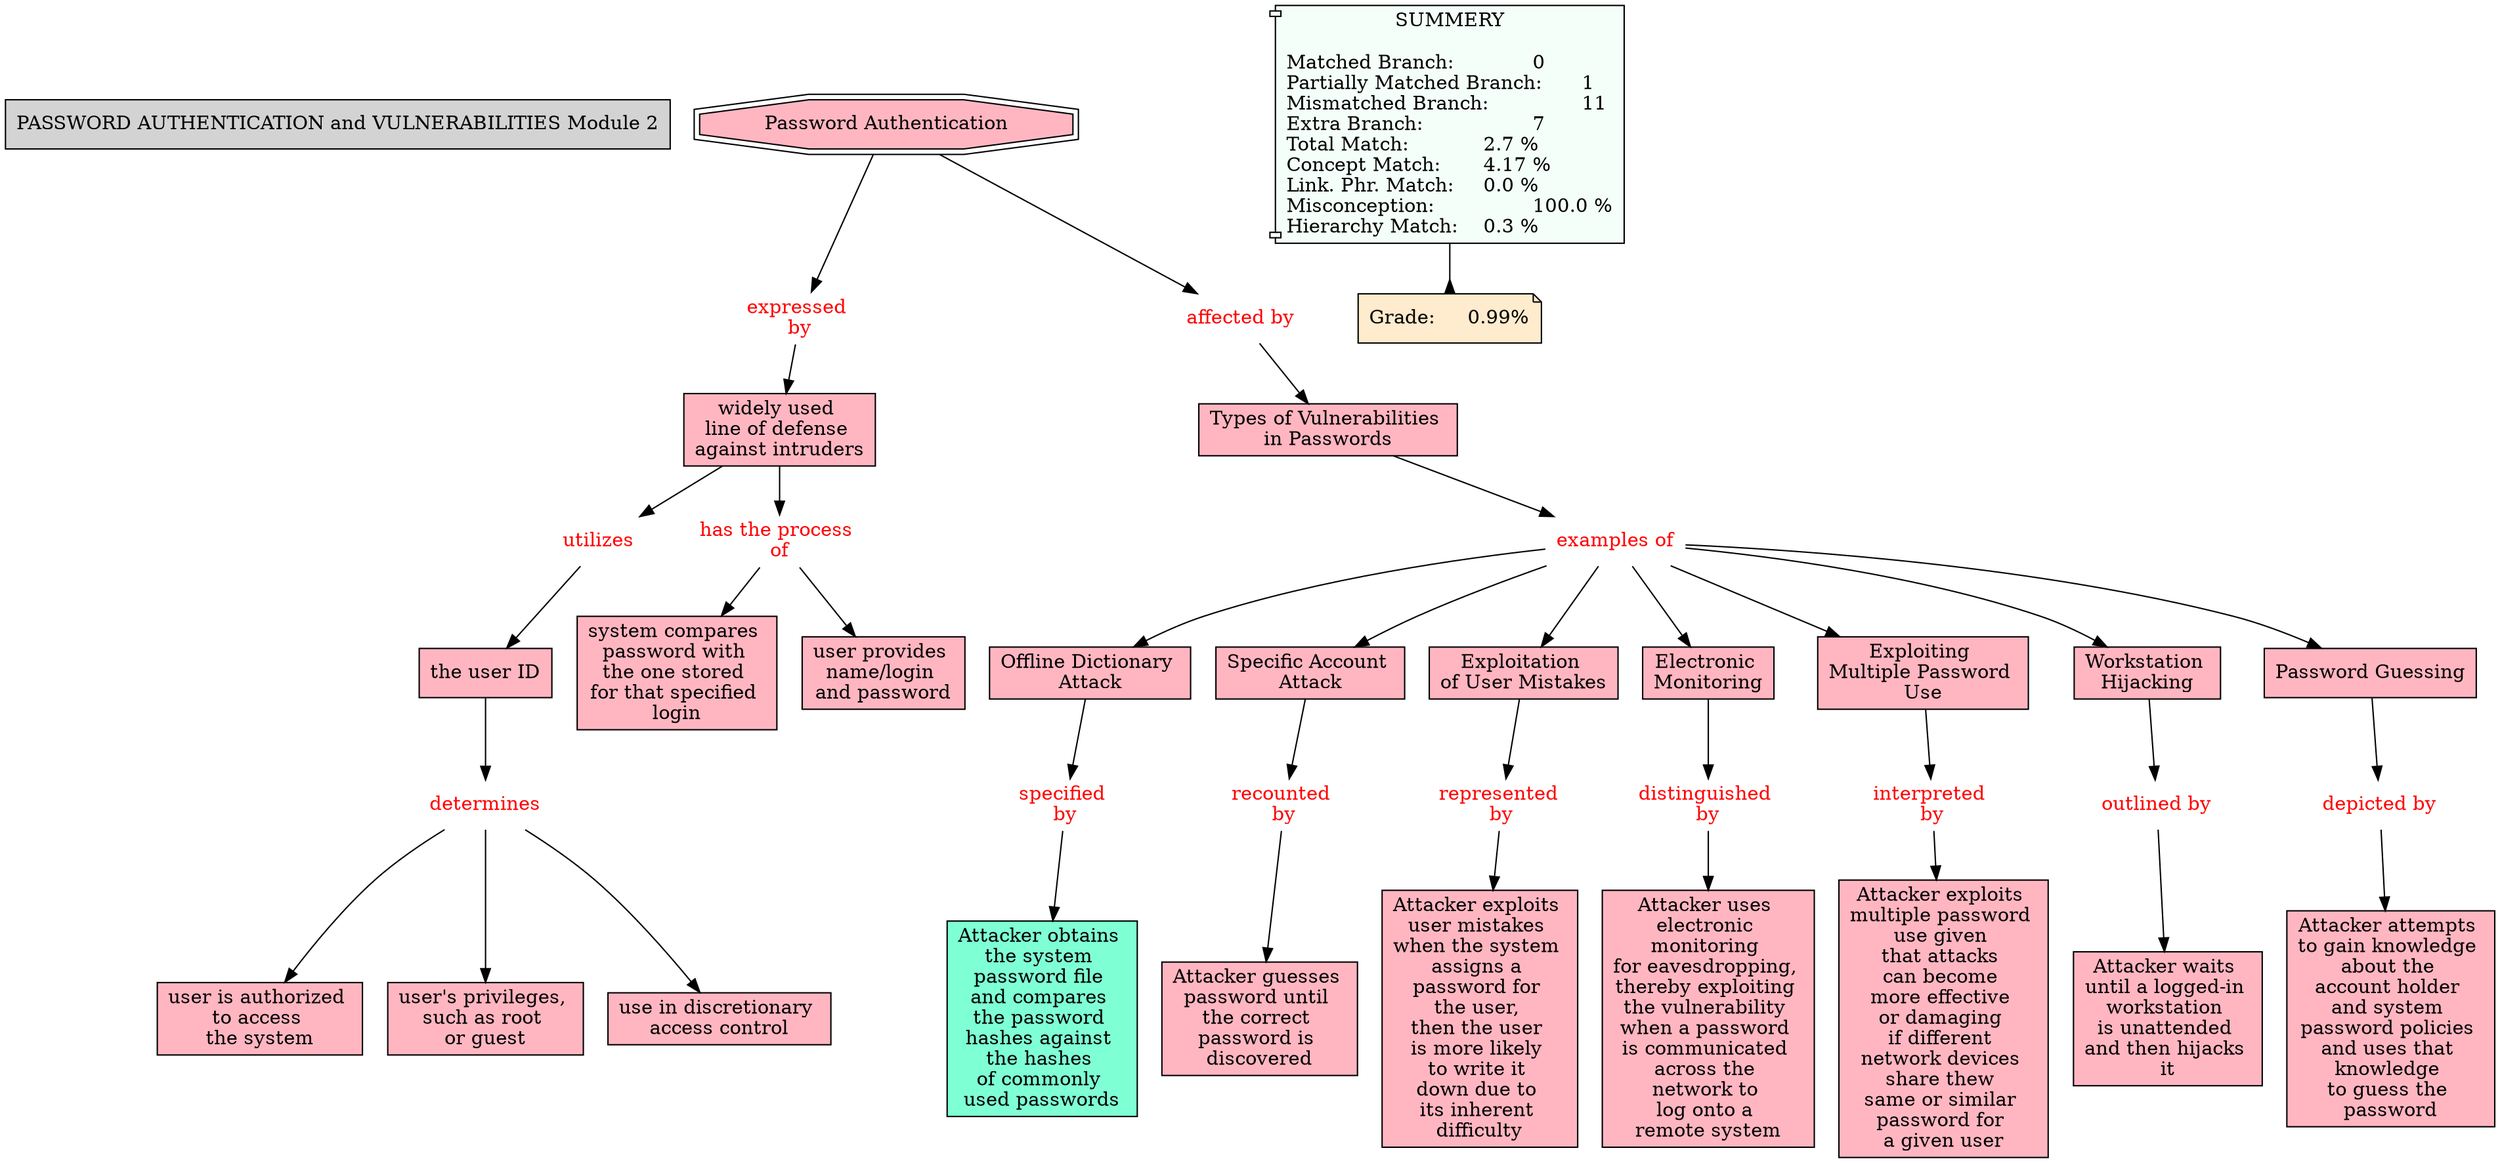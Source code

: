 // The Round Table
digraph {
	"1S40C7QTP-NXMZ7P-1G74" [label="PASSWORD AUTHENTICATION and VULNERABILITIES Module 2" Gsplines=true shape=rect style=filled]
	"1S40C8MSJ-6RVNXQ-1G8M" [label="Offline Dictionary 
Attack" Gsplines=true fillcolor="#FFB6C1" shape=rect style=filled]
	"1S40CKT3M-105MV5C-1GQS" [label="specified 
by" Gsplines=true fontcolor=red shape=none]
	"1S40C8MSJ-6RVNXQ-1G8M" -> "1S40CKT3M-105MV5C-1GQS" [constraint=true]
	"1S40C8XC2-5FGFSY-1G8V" [label="Specific Account 
Attack" Gsplines=true fillcolor="#FFB6C1" shape=rect style=filled]
	"1S40CVDG1-1Y5CNL5-1H92" [label="recounted 
by" Gsplines=true fontcolor=red shape=none]
	"1S40C8XC2-5FGFSY-1G8V" -> "1S40CVDG1-1Y5CNL5-1H92" [constraint=true]
	"1S40CVHC2-1L66XZB-1H9C" [label="depicted by
" Gsplines=true fontcolor=red shape=none]
	"1S40CL9YF-ZLFRRL-1GSD" [label="Attacker attempts 
to gain knowledge 
about the 
account holder 
and system 
password policies 
and uses that 
knowledge 
to guess the 
password" Gsplines=true fillcolor="#FFB6C1" shape=rect style=filled]
	"1S40CVHC2-1L66XZB-1H9C" -> "1S40CL9YF-ZLFRRL-1GSD" [constraint=true]
	"1S40CVT2R-1XNK9NQ-1HB7" [label="interpreted 
by" Gsplines=true fontcolor=red shape=none]
	"1S40CM3KS-MLXQL9-1GW0" [label="Attacker exploits 
multiple password 
use given 
that attacks 
can become 
more effective 
or damaging 
if different 
network devices 
share thew 
same or similar 
password for 
a given user
" Gsplines=true fillcolor="#FFB6C1" shape=rect style=filled]
	"1S40CVT2R-1XNK9NQ-1HB7" -> "1S40CM3KS-MLXQL9-1GW0" [constraint=true]
	"1S40J1TX8-2293WWY-1NCW" [label="widely used 
line of defense 
against intruders
" Gsplines=true fillcolor="#FFB6C1" shape=rect style=filled]
	"1S40J5V54-150BGVR-1NNG" [label="utilizes " Gsplines=true fontcolor=red shape=none]
	"1S40J1TX8-2293WWY-1NCW" -> "1S40J5V54-150BGVR-1NNG" [constraint=true]
	"1S40HZGGD-1MYXF7V-1N5M" [label="Password Authentication
" Gsplines=true fillcolor="#FFB6C1" shape=doubleoctagon style=filled]
	"1S40J1TX9-2D8FYB3-1NCZ" [label="expressed 
by" Gsplines=true fontcolor=red shape=none]
	"1S40HZGGD-1MYXF7V-1N5M" -> "1S40J1TX9-2D8FYB3-1NCZ" [constraint=true]
	"1S40J1TX9-2D8FYB3-1NCZ" [label="expressed 
by" Gsplines=true fontcolor=red shape=none]
	"1S40J1TX8-2293WWY-1NCW" [label="widely used 
line of defense 
against intruders
" Gsplines=true fillcolor="#FFB6C1" shape=rect style=filled]
	"1S40J1TX9-2D8FYB3-1NCZ" -> "1S40J1TX8-2293WWY-1NCW" [constraint=true]
	"1S40CF3T4-1VWQTJ8-1GGV" [label="Exploitation 
of User Mistakes
" Gsplines=true fillcolor="#FFB6C1" shape=rect style=filled]
	"1S40CVPR8-RSBZG7-1H9Y" [label="represented 
by" Gsplines=true fontcolor=red shape=none]
	"1S40CF3T4-1VWQTJ8-1GGV" -> "1S40CVPR8-RSBZG7-1H9Y" [constraint=true]
	"1S40CVXJM-2B9JKVQ-1HBJ" [label="distinguished 
by" Gsplines=true fontcolor=red shape=none]
	"1S40CMGJC-292T18W-1GWV" [label="Attacker uses 
electronic 
monitoring 
for eavesdropping, 
thereby exploiting 
the vulnerability 
when a password 
is communicated 
across the 
network to 
log onto a 
remote system
" Gsplines=true fillcolor="#FFB6C1" shape=rect style=filled]
	"1S40CVXJM-2B9JKVQ-1HBJ" -> "1S40CMGJC-292T18W-1GWV" [constraint=true]
	"1S40CF6LM-XJ25HF-1GH3" [label="Electronic 
Monitoring" Gsplines=true fillcolor="#FFB6C1" shape=rect style=filled]
	"1S40CVXJM-2B9JKVQ-1HBJ" [label="distinguished 
by" Gsplines=true fontcolor=red shape=none]
	"1S40CF6LM-XJ25HF-1GH3" -> "1S40CVXJM-2B9JKVQ-1HBJ" [constraint=true]
	"1S40CF54Z-1111W7P-1GGZ" [label="Exploiting 
Multiple Password 
Use" Gsplines=true fillcolor="#FFB6C1" shape=rect style=filled]
	"1S40CVT2R-1XNK9NQ-1HB7" [label="interpreted 
by" Gsplines=true fontcolor=red shape=none]
	"1S40CF54Z-1111W7P-1GGZ" -> "1S40CVT2R-1XNK9NQ-1HB7" [constraint=true]
	"1S40J39SQ-1RQ4894-1NGN" [label="has the process 
of" Gsplines=true fontcolor=red shape=none]
	"1S40J48FY-1BBJQLP-1NJS" [label="system compares 
password with 
the one stored 
for that specified 
login" Gsplines=true fillcolor="#FFB6C1" shape=rect style=filled]
	"1S40J39SQ-1RQ4894-1NGN" -> "1S40J48FY-1BBJQLP-1NJS" [constraint=true]
	"1S40CBQQP-YHF58Z-1GD0" [label="Workstation 
Hijacking" Gsplines=true fillcolor="#FFB6C1" shape=rect style=filled]
	"1S40CVKS5-22G9C6X-1H9N" [label="outlined by
" Gsplines=true fontcolor=red shape=none]
	"1S40CBQQP-YHF58Z-1GD0" -> "1S40CVKS5-22G9C6X-1H9N" [constraint=true]
	"1S40CH4SC-18STR21-1GLL" [label="examples of
" Gsplines=true fontcolor=red shape=none]
	"1S40CF54Z-1111W7P-1GGZ" [label="Exploiting 
Multiple Password 
Use" Gsplines=true fillcolor="#FFB6C1" shape=rect style=filled]
	"1S40CH4SC-18STR21-1GLL" -> "1S40CF54Z-1111W7P-1GGZ" [constraint=true]
	"1S40CH4SC-18STR21-1GLL" [label="examples of
" Gsplines=true fontcolor=red shape=none]
	"1S40CF6LM-XJ25HF-1GH3" [label="Electronic 
Monitoring" Gsplines=true fillcolor="#FFB6C1" shape=rect style=filled]
	"1S40CH4SC-18STR21-1GLL" -> "1S40CF6LM-XJ25HF-1GH3" [constraint=true]
	"1S40J0YBT-VNDNBM-1NBJ" [label="affected by
" Gsplines=true fontcolor=red shape=none]
	"1S40CCMDQ-R1L4ZW-1GF2" [label="Types of Vulnerabilities 
in Passwords
" Gsplines=true fillcolor="#FFB6C1" shape=rect style=filled]
	"1S40J0YBT-VNDNBM-1NBJ" -> "1S40CCMDQ-R1L4ZW-1GF2" [constraint=true]
	"1S40J1TX8-2293WWY-1NCW" [label="widely used 
line of defense 
against intruders
" Gsplines=true fillcolor="#FFB6C1" shape=rect style=filled]
	"1S40J39SQ-1RQ4894-1NGN" [label="has the process 
of" Gsplines=true fontcolor=red shape=none]
	"1S40J1TX8-2293WWY-1NCW" -> "1S40J39SQ-1RQ4894-1NGN" [constraint=true]
	"1S40CH4SC-18STR21-1GLL" [label="examples of
" Gsplines=true fontcolor=red shape=none]
	"1S40C8XC2-5FGFSY-1G8V" [label="Specific Account 
Attack" Gsplines=true fillcolor="#FFB6C1" shape=rect style=filled]
	"1S40CH4SC-18STR21-1GLL" -> "1S40C8XC2-5FGFSY-1G8V" [constraint=true]
	"1S40CH4SC-18STR21-1GLL" [label="examples of
" Gsplines=true fontcolor=red shape=none]
	"1S40CB9HM-MFH9V7-1GC9" [label="Password Guessing
" Gsplines=true fillcolor="#FFB6C1" shape=rect style=filled]
	"1S40CH4SC-18STR21-1GLL" -> "1S40CB9HM-MFH9V7-1GC9" [constraint=true]
	"1S40J5V54-150BGVR-1NNG" [label="utilizes " Gsplines=true fontcolor=red shape=none]
	"1S40J5V53-36YWB4-1NNC" [label="the user ID
" Gsplines=true fillcolor="#FFB6C1" shape=rect style=filled]
	"1S40J5V54-150BGVR-1NNG" -> "1S40J5V53-36YWB4-1NNC" [constraint=true]
	"1S40CB9HM-MFH9V7-1GC9" [label="Password Guessing
" Gsplines=true fillcolor="#FFB6C1" shape=rect style=filled]
	"1S40CVHC2-1L66XZB-1H9C" [label="depicted by
" Gsplines=true fontcolor=red shape=none]
	"1S40CB9HM-MFH9V7-1GC9" -> "1S40CVHC2-1L66XZB-1H9C" [constraint=true]
	"1S40J39SQ-1RQ4894-1NGN" [label="has the process 
of" Gsplines=true fontcolor=red shape=none]
	"1S40J39SQ-27DKVFM-1NGK" [label="user provides 
name/login 
and password
" Gsplines=true fillcolor="#FFB6C1" shape=rect style=filled]
	"1S40J39SQ-1RQ4894-1NGN" -> "1S40J39SQ-27DKVFM-1NGK" [constraint=true]
	"1S40CVDG1-1Y5CNL5-1H92" [label="recounted 
by" Gsplines=true fontcolor=red shape=none]
	"1S40CKYSW-2182QW9-1GRH" [label="Attacker guesses 
password until 
the correct 
password is 
discovered" Gsplines=true fillcolor="#FFB6C1" shape=rect style=filled]
	"1S40CVDG1-1Y5CNL5-1H92" -> "1S40CKYSW-2182QW9-1GRH" [constraint=true]
	"1S40J6YQM-1CFHK8Q-1NQ6" [label=determines Gsplines=true fontcolor=red shape=none]
	"1S40J6YQL-1RP57J1-1NQ3" [label="user is authorized 
to access 
the system
" Gsplines=true fillcolor="#FFB6C1" shape=rect style=filled]
	"1S40J6YQM-1CFHK8Q-1NQ6" -> "1S40J6YQL-1RP57J1-1NQ3" [constraint=true]
	"1S40CCMDQ-R1L4ZW-1GF2" [label="Types of Vulnerabilities 
in Passwords
" Gsplines=true fillcolor="#FFB6C1" shape=rect style=filled]
	"1S40CH4SC-18STR21-1GLL" [label="examples of
" Gsplines=true fontcolor=red shape=none]
	"1S40CCMDQ-R1L4ZW-1GF2" -> "1S40CH4SC-18STR21-1GLL" [constraint=true]
	"1S40CVKS5-22G9C6X-1H9N" [label="outlined by
" Gsplines=true fontcolor=red shape=none]
	"1S40CLP62-1FTD6N6-1GTB" [label="Attacker waits 
until a logged-in 
workstation 
is unattended 
and then hijacks 
it" Gsplines=true fillcolor="#FFB6C1" shape=rect style=filled]
	"1S40CVKS5-22G9C6X-1H9N" -> "1S40CLP62-1FTD6N6-1GTB" [constraint=true]
	"1S40J5V53-36YWB4-1NNC" [label="the user ID
" Gsplines=true fillcolor="#FFB6C1" shape=rect style=filled]
	"1S40J6YQM-1CFHK8Q-1NQ6" [label=determines Gsplines=true fontcolor=red shape=none]
	"1S40J5V53-36YWB4-1NNC" -> "1S40J6YQM-1CFHK8Q-1NQ6" [constraint=true]
	"1S40CH4SC-18STR21-1GLL" [label="examples of
" Gsplines=true fontcolor=red shape=none]
	"1S40CF3T4-1VWQTJ8-1GGV" [label="Exploitation 
of User Mistakes
" Gsplines=true fillcolor="#FFB6C1" shape=rect style=filled]
	"1S40CH4SC-18STR21-1GLL" -> "1S40CF3T4-1VWQTJ8-1GGV" [constraint=true]
	"1S40HZGGD-1MYXF7V-1N5M" [label="Password Authentication
" Gsplines=true fillcolor="#FFB6C1" shape=doubleoctagon style=filled]
	"1S40J0YBT-VNDNBM-1NBJ" [label="affected by
" Gsplines=true fontcolor=red shape=none]
	"1S40HZGGD-1MYXF7V-1N5M" -> "1S40J0YBT-VNDNBM-1NBJ" [constraint=true]
	"1S40CH4SC-18STR21-1GLL" [label="examples of
" Gsplines=true fontcolor=red shape=none]
	"1S40CBQQP-YHF58Z-1GD0" [label="Workstation 
Hijacking" Gsplines=true fillcolor="#FFB6C1" shape=rect style=filled]
	"1S40CH4SC-18STR21-1GLL" -> "1S40CBQQP-YHF58Z-1GD0" [constraint=true]
	"1S40CH4SC-18STR21-1GLL" [label="examples of
" Gsplines=true fontcolor=red shape=none]
	"1S40C8MSJ-6RVNXQ-1G8M" [label="Offline Dictionary 
Attack" Gsplines=true fillcolor="#FFB6C1" shape=rect style=filled]
	"1S40CH4SC-18STR21-1GLL" -> "1S40C8MSJ-6RVNXQ-1G8M" [constraint=true]
	"1S40CKT3M-105MV5C-1GQS" [label="specified 
by" Gsplines=true fontcolor=red shape=none]
	"1S40CKT3L-193GWQ9-1GQP" [label="Attacker obtains 
the system 
password file 
and compares 
the password 
hashes against 
the hashes 
of commonly 
used passwords
" Gsplines=true fillcolor=aquamarine shape=rect style=filled]
	"1S40CKT3M-105MV5C-1GQS" -> "1S40CKT3L-193GWQ9-1GQP" [constraint=true]
	"1S40CVPR8-RSBZG7-1H9Y" [label="represented 
by" Gsplines=true fontcolor=red shape=none]
	"1S40CLXFK-62WXX7-1GV5" [label="Attacker exploits 
user mistakes 
when the system 
assigns a 
password for 
the user, 
then the user 
is more likely 
to write it 
down due to 
its inherent 
difficulty" Gsplines=true fillcolor="#FFB6C1" shape=rect style=filled]
	"1S40CVPR8-RSBZG7-1H9Y" -> "1S40CLXFK-62WXX7-1GV5" [constraint=true]
	"1S40J6YQM-1CFHK8Q-1NQ6" [label=determines Gsplines=true fontcolor=red shape=none]
	"1S40J71SK-5Y0YSN-1NQX" [label="user's privileges, 
such as root 
or guest" Gsplines=true fillcolor="#FFB6C1" shape=rect style=filled]
	"1S40J6YQM-1CFHK8Q-1NQ6" -> "1S40J71SK-5Y0YSN-1NQX" [constraint=true]
	"1S40J6YQM-1CFHK8Q-1NQ6" [label=determines Gsplines=true fontcolor=red shape=none]
	"1S40J75PV-L72NG7-1NRD" [label="use in discretionary 
access control
" Gsplines=true fillcolor="#FFB6C1" shape=rect style=filled]
	"1S40J6YQM-1CFHK8Q-1NQ6" -> "1S40J75PV-L72NG7-1NRD" [constraint=true]
	Stat [label="SUMMERY

Matched Branch:		0\lPartially Matched Branch:	1\lMismatched Branch:		11\lExtra Branch:			7\lTotal Match:		2.7 %\lConcept Match:	4.17 %\lLink. Phr. Match:	0.0 %\lMisconception:		100.0 %\lHierarchy Match:	0.3 %\l" Gsplines=true fillcolor="#F5FFFA" shape=component style=filled]
	Grade [label="Grade:	0.99%" Gsplines=true fillcolor="#FFEBCD" shape=note style=filled]
	Stat -> Grade [arrowhead=inv color=black constraint=true]
}
